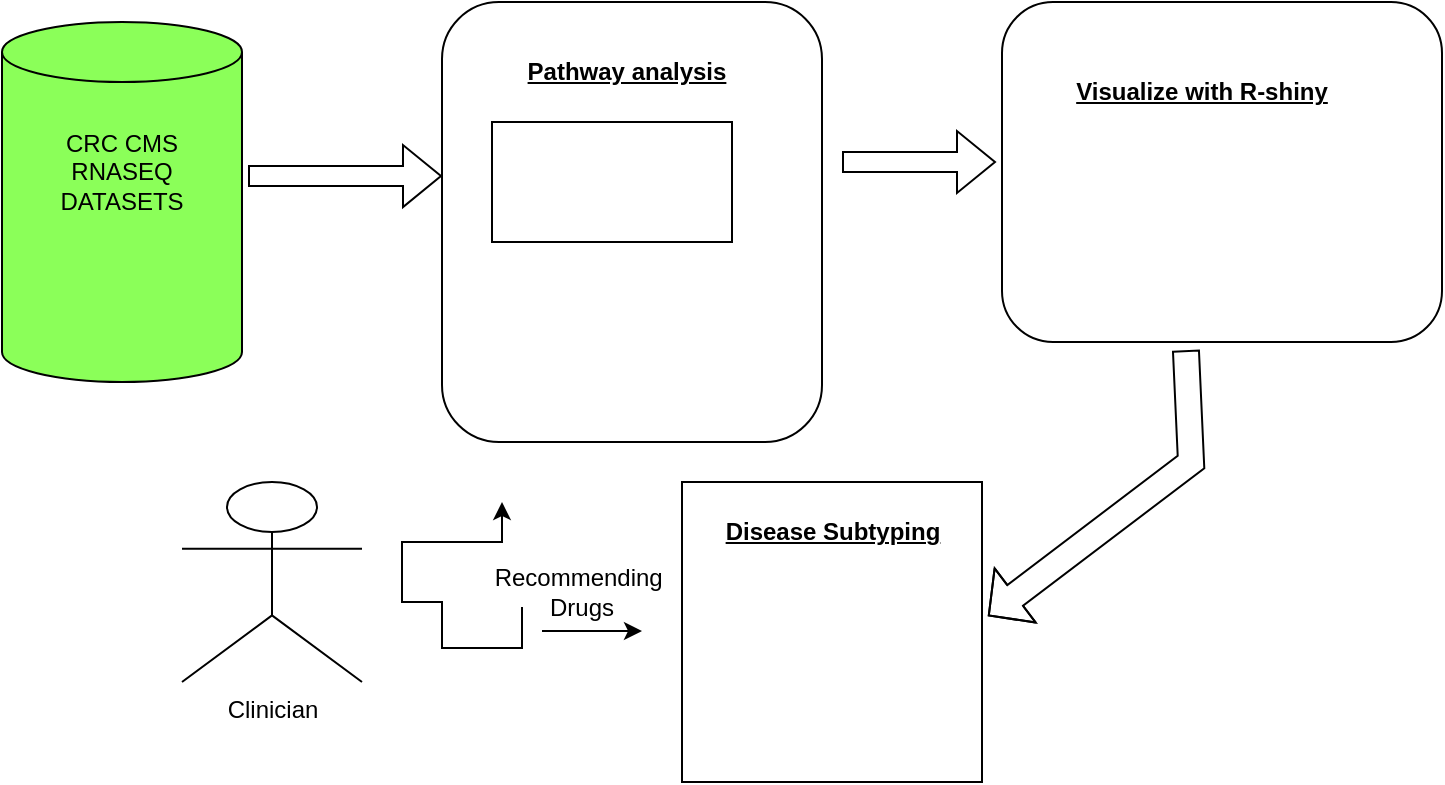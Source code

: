 <mxfile version="17.1.0" type="github">
  <diagram id="-uRTVZ6xyd__EYCAiGyI" name="Page-1">
    <mxGraphModel dx="868" dy="450" grid="1" gridSize="10" guides="1" tooltips="1" connect="1" arrows="1" fold="1" page="1" pageScale="1" pageWidth="850" pageHeight="1100" math="0" shadow="0">
      <root>
        <mxCell id="0" />
        <mxCell id="1" parent="0" />
        <mxCell id="xfakINtN89_Vgtfd74Ad-1" value="" style="shape=cylinder3;whiteSpace=wrap;html=1;boundedLbl=1;backgroundOutline=1;size=15;fillColor=#8BFF59;" parent="1" vertex="1">
          <mxGeometry x="60" y="30" width="120" height="180" as="geometry" />
        </mxCell>
        <mxCell id="xfakINtN89_Vgtfd74Ad-2" value="CRC CMS RNASEQ DATASETS" style="text;html=1;strokeColor=none;fillColor=none;align=center;verticalAlign=middle;whiteSpace=wrap;rounded=0;" parent="1" vertex="1">
          <mxGeometry x="90" y="90" width="60" height="30" as="geometry" />
        </mxCell>
        <mxCell id="xfakINtN89_Vgtfd74Ad-3" value="" style="shape=flexArrow;endArrow=classic;html=1;rounded=0;exitX=1.025;exitY=0.428;exitDx=0;exitDy=0;exitPerimeter=0;fontColor=#80FF00;labelBackgroundColor=#33FF33;" parent="1" source="xfakINtN89_Vgtfd74Ad-1" edge="1">
          <mxGeometry width="50" height="50" relative="1" as="geometry">
            <mxPoint x="220" y="160" as="sourcePoint" />
            <mxPoint x="280" y="107" as="targetPoint" />
          </mxGeometry>
        </mxCell>
        <mxCell id="xfakINtN89_Vgtfd74Ad-4" value="" style="rounded=1;whiteSpace=wrap;html=1;fontColor=#000000;" parent="1" vertex="1">
          <mxGeometry x="280" y="20" width="190" height="220" as="geometry" />
        </mxCell>
        <mxCell id="xfakINtN89_Vgtfd74Ad-5" value="Pathway analysis" style="text;html=1;strokeColor=none;fillColor=none;align=center;verticalAlign=middle;whiteSpace=wrap;rounded=0;fontStyle=5" parent="1" vertex="1">
          <mxGeometry x="315" y="40" width="115" height="30" as="geometry" />
        </mxCell>
        <mxCell id="xfakINtN89_Vgtfd74Ad-6" value="" style="shape=flexArrow;endArrow=classic;html=1;rounded=0;" parent="1" edge="1">
          <mxGeometry width="50" height="50" relative="1" as="geometry">
            <mxPoint x="480" y="100" as="sourcePoint" />
            <mxPoint x="557" y="100" as="targetPoint" />
          </mxGeometry>
        </mxCell>
        <mxCell id="xfakINtN89_Vgtfd74Ad-7" value="" style="rounded=1;whiteSpace=wrap;html=1;" parent="1" vertex="1">
          <mxGeometry x="560" y="20" width="220" height="170" as="geometry" />
        </mxCell>
        <mxCell id="xfakINtN89_Vgtfd74Ad-8" value="Visualize with R-shiny" style="text;html=1;strokeColor=none;fillColor=none;align=center;verticalAlign=middle;whiteSpace=wrap;rounded=0;fontStyle=5" parent="1" vertex="1">
          <mxGeometry x="590" y="50" width="140" height="30" as="geometry" />
        </mxCell>
        <mxCell id="xfakINtN89_Vgtfd74Ad-11" value="" style="shape=flexArrow;endArrow=classic;html=1;rounded=0;width=13;endSize=5.19;entryX=1.02;entryY=0.447;entryDx=0;entryDy=0;entryPerimeter=0;exitX=0.418;exitY=1.024;exitDx=0;exitDy=0;exitPerimeter=0;" parent="1" target="xfakINtN89_Vgtfd74Ad-12" edge="1" source="xfakINtN89_Vgtfd74Ad-7">
          <mxGeometry width="50" height="50" relative="1" as="geometry">
            <mxPoint x="654.5" y="200" as="sourcePoint" />
            <mxPoint x="654.5" y="300" as="targetPoint" />
            <Array as="points">
              <mxPoint x="654.5" y="250" />
            </Array>
          </mxGeometry>
        </mxCell>
        <mxCell id="xfakINtN89_Vgtfd74Ad-12" value="" style="whiteSpace=wrap;html=1;aspect=fixed;" parent="1" vertex="1">
          <mxGeometry x="400" y="260" width="150" height="150" as="geometry" />
        </mxCell>
        <mxCell id="xfakINtN89_Vgtfd74Ad-13" value="Disease Subtyping" style="text;html=1;strokeColor=none;fillColor=none;align=center;verticalAlign=middle;whiteSpace=wrap;rounded=0;fontStyle=5" parent="1" vertex="1">
          <mxGeometry x="417.5" y="270" width="115" height="30" as="geometry" />
        </mxCell>
        <mxCell id="IsUo8-37KHM_wyEVmpBv-1" value="Clinician" style="shape=umlActor;verticalLabelPosition=bottom;verticalAlign=top;html=1;outlineConnect=0;" vertex="1" parent="1">
          <mxGeometry x="150" y="260" width="90" height="100" as="geometry" />
        </mxCell>
        <mxCell id="IsUo8-37KHM_wyEVmpBv-2" value="" style="endArrow=classic;html=1;rounded=0;" edge="1" parent="1">
          <mxGeometry width="50" height="50" relative="1" as="geometry">
            <mxPoint x="330" y="334.5" as="sourcePoint" />
            <mxPoint x="380" y="334.5" as="targetPoint" />
          </mxGeometry>
        </mxCell>
        <mxCell id="oL41kyzp0vRWmvtMpPyE-1" style="edgeStyle=orthogonalEdgeStyle;rounded=0;orthogonalLoop=1;jettySize=auto;html=1;exitX=0;exitY=0.75;exitDx=0;exitDy=0;labelBackgroundColor=#33FF33;fontColor=#80FF00;" edge="1" parent="1" source="IsUo8-37KHM_wyEVmpBv-3">
          <mxGeometry relative="1" as="geometry">
            <mxPoint x="310" y="270" as="targetPoint" />
            <Array as="points">
              <mxPoint x="280" y="343" />
              <mxPoint x="280" y="320" />
              <mxPoint x="260" y="320" />
              <mxPoint x="260" y="290" />
              <mxPoint x="310" y="290" />
            </Array>
          </mxGeometry>
        </mxCell>
        <mxCell id="IsUo8-37KHM_wyEVmpBv-3" value="Recommending&amp;nbsp;&lt;br&gt;Drugs" style="text;html=1;strokeColor=none;fillColor=none;align=center;verticalAlign=middle;whiteSpace=wrap;rounded=0;" vertex="1" parent="1">
          <mxGeometry x="320" y="300" width="60" height="30" as="geometry" />
        </mxCell>
        <mxCell id="oL41kyzp0vRWmvtMpPyE-2" value="" style="rounded=0;whiteSpace=wrap;html=1;labelBorderColor=none;fontColor=#80FF00;" vertex="1" parent="1">
          <mxGeometry x="305" y="80" width="120" height="60" as="geometry" />
        </mxCell>
      </root>
    </mxGraphModel>
  </diagram>
</mxfile>
